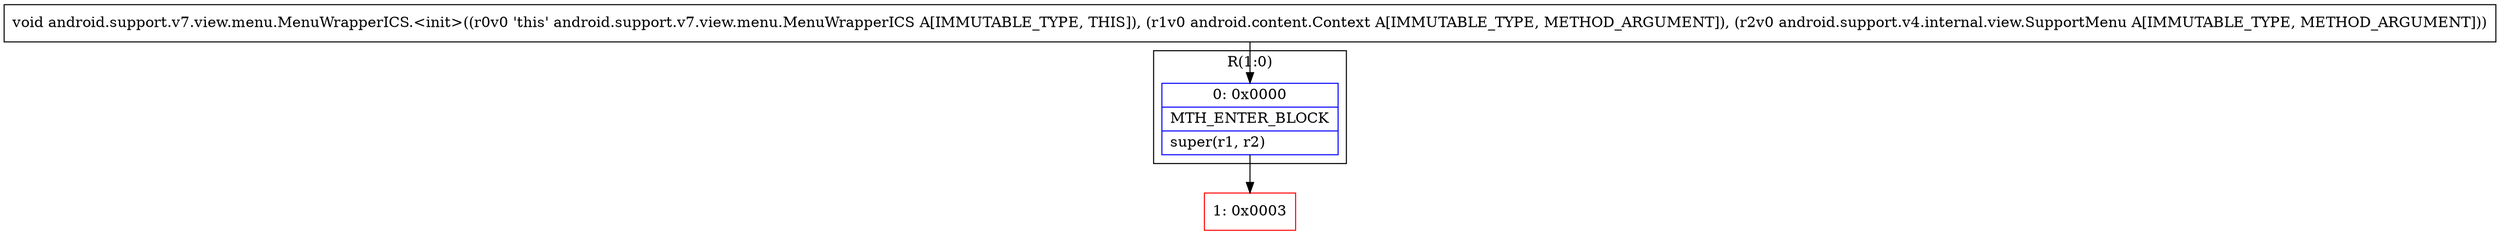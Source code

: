 digraph "CFG forandroid.support.v7.view.menu.MenuWrapperICS.\<init\>(Landroid\/content\/Context;Landroid\/support\/v4\/internal\/view\/SupportMenu;)V" {
subgraph cluster_Region_657604659 {
label = "R(1:0)";
node [shape=record,color=blue];
Node_0 [shape=record,label="{0\:\ 0x0000|MTH_ENTER_BLOCK\l|super(r1, r2)\l}"];
}
Node_1 [shape=record,color=red,label="{1\:\ 0x0003}"];
MethodNode[shape=record,label="{void android.support.v7.view.menu.MenuWrapperICS.\<init\>((r0v0 'this' android.support.v7.view.menu.MenuWrapperICS A[IMMUTABLE_TYPE, THIS]), (r1v0 android.content.Context A[IMMUTABLE_TYPE, METHOD_ARGUMENT]), (r2v0 android.support.v4.internal.view.SupportMenu A[IMMUTABLE_TYPE, METHOD_ARGUMENT])) }"];
MethodNode -> Node_0;
Node_0 -> Node_1;
}

